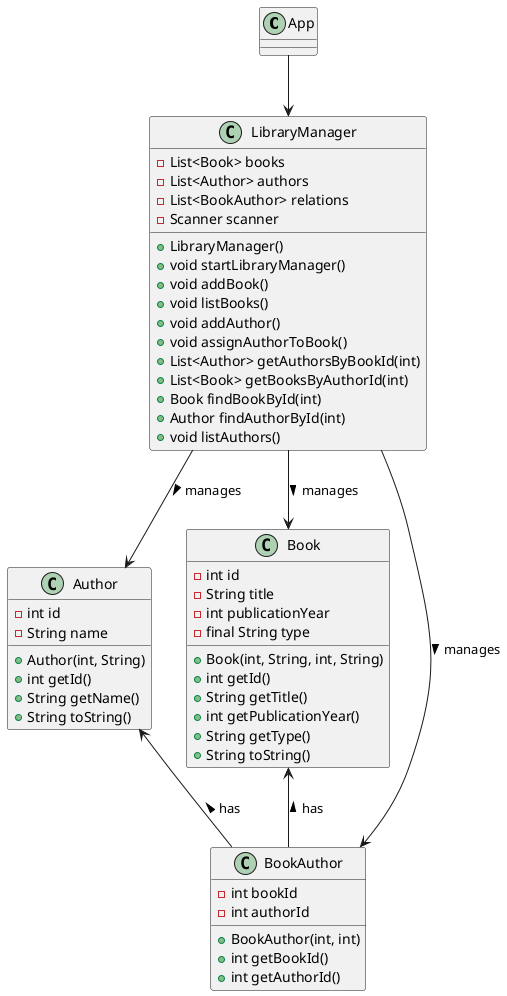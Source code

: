 @startuml

class App {
}

class Author {
    - int id
    - String name
    + Author(int, String)
    + int getId()
    + String getName()
    + String toString()
}

class Book {
    - int id
    - String title
    - int publicationYear
    - final String type
    + Book(int, String, int, String)
    + int getId()
    + String getTitle()
    + int getPublicationYear()
    + String getType()
    + String toString()
}

class BookAuthor {
    - int bookId
    - int authorId
    + BookAuthor(int, int)
    + int getBookId()
    + int getAuthorId()
}

class LibraryManager {
    - List<Book> books
    - List<Author> authors
    - List<BookAuthor> relations
    - Scanner scanner
    + LibraryManager()
    + void startLibraryManager()
    + void addBook()
    + void listBooks()
    + void addAuthor()
    + void assignAuthorToBook()
    + List<Author> getAuthorsByBookId(int)
    + List<Book> getBooksByAuthorId(int)
    + Book findBookById(int)
    + Author findAuthorById(int)
    + void listAuthors()
}

App --> LibraryManager
LibraryManager --> Book : manages >
LibraryManager --> Author : manages >
LibraryManager --> BookAuthor : manages >

Book <-- BookAuthor : < has
Author <-- BookAuthor : < has

@enduml

